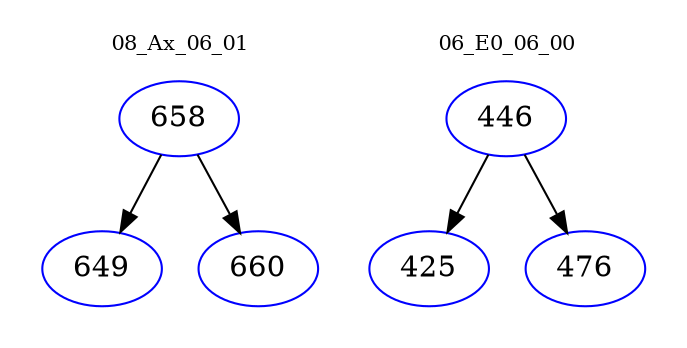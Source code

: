 digraph{
subgraph cluster_0 {
color = white
label = "08_Ax_06_01";
fontsize=10;
T0_658 [label="658", color="blue"]
T0_658 -> T0_649 [color="black"]
T0_649 [label="649", color="blue"]
T0_658 -> T0_660 [color="black"]
T0_660 [label="660", color="blue"]
}
subgraph cluster_1 {
color = white
label = "06_E0_06_00";
fontsize=10;
T1_446 [label="446", color="blue"]
T1_446 -> T1_425 [color="black"]
T1_425 [label="425", color="blue"]
T1_446 -> T1_476 [color="black"]
T1_476 [label="476", color="blue"]
}
}
